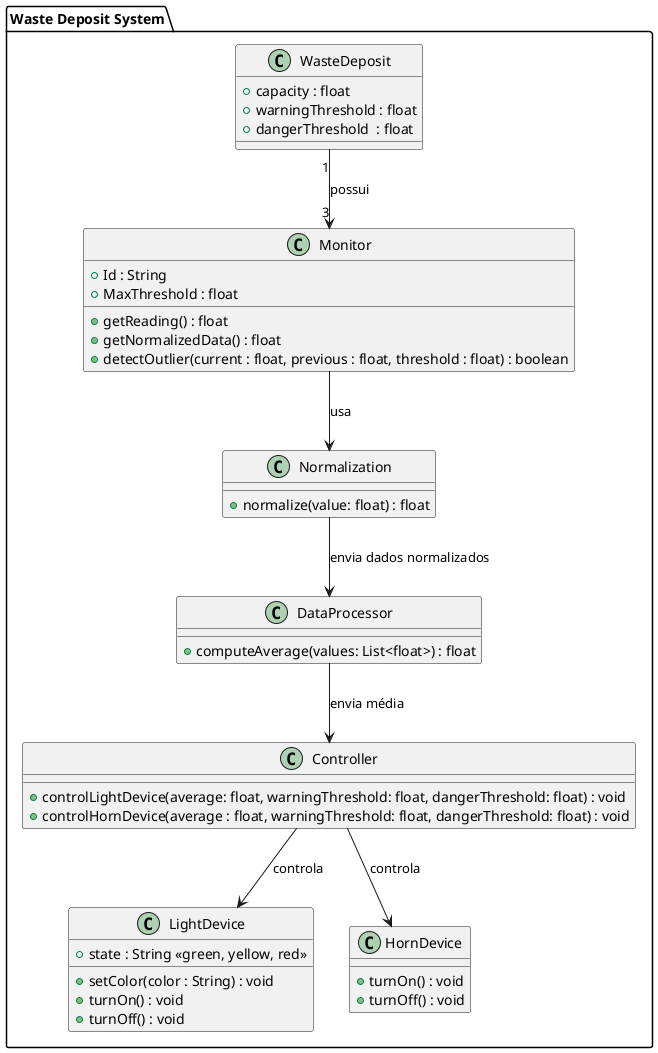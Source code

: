 @startuml
' Pacote representando o sistema de Waste Deposit
package "Waste Deposit System" {

  ' Entidade principal
  class WasteDeposit {
    +capacity : float
    +warningThreshold : float
    +dangerThreshold  : float
  }

  ' Monitores que fazem a leitura e passam os dados normalizados
  class Monitor {
    +Id : String
    +MaxThreshold : float
    +getReading() : float
    +getNormalizedData() : float
    +detectOutlier(current : float, previous : float, threshold : float) : boolean
  }

  ' Dispositivo de luz que exibe o nível
  class LightDevice {
    +state : String <<green, yellow, red>>
    +setColor(color : String) : void
    +turnOn() : void
    +turnOff() : void
  }

  ' Dispositivo de alarme (buzina) acionado em situação de perigo
  class HornDevice {
    +turnOn() : void
    +turnOff() : void
  }

  ' Classe para normalização de valores
  class Normalization {
    +normalize(value: float) : float
  }

  ' Processador de dados, que calcula média e detecta outliers
  class DataProcessor {
    +computeAverage(values: List<float>) : float
  }

  ' Controlador que aciona os dispositivos de luz e alarme
  class Controller {
    +controlLightDevice(average: float, warningThreshold: float, dangerThreshold: float) : void
    +controlHornDevice(average : float, warningThreshold: float, dangerThreshold: float) : void
  }

  ' Relacionamentos hierárquicos
  WasteDeposit "1" --> "3" Monitor : possui
  Monitor --> Normalization : usa
  Normalization --> DataProcessor : envia dados normalizados
  DataProcessor --> Controller : envia média
  Controller --> LightDevice : controla
  Controller --> HornDevice : controla
}

@enduml
